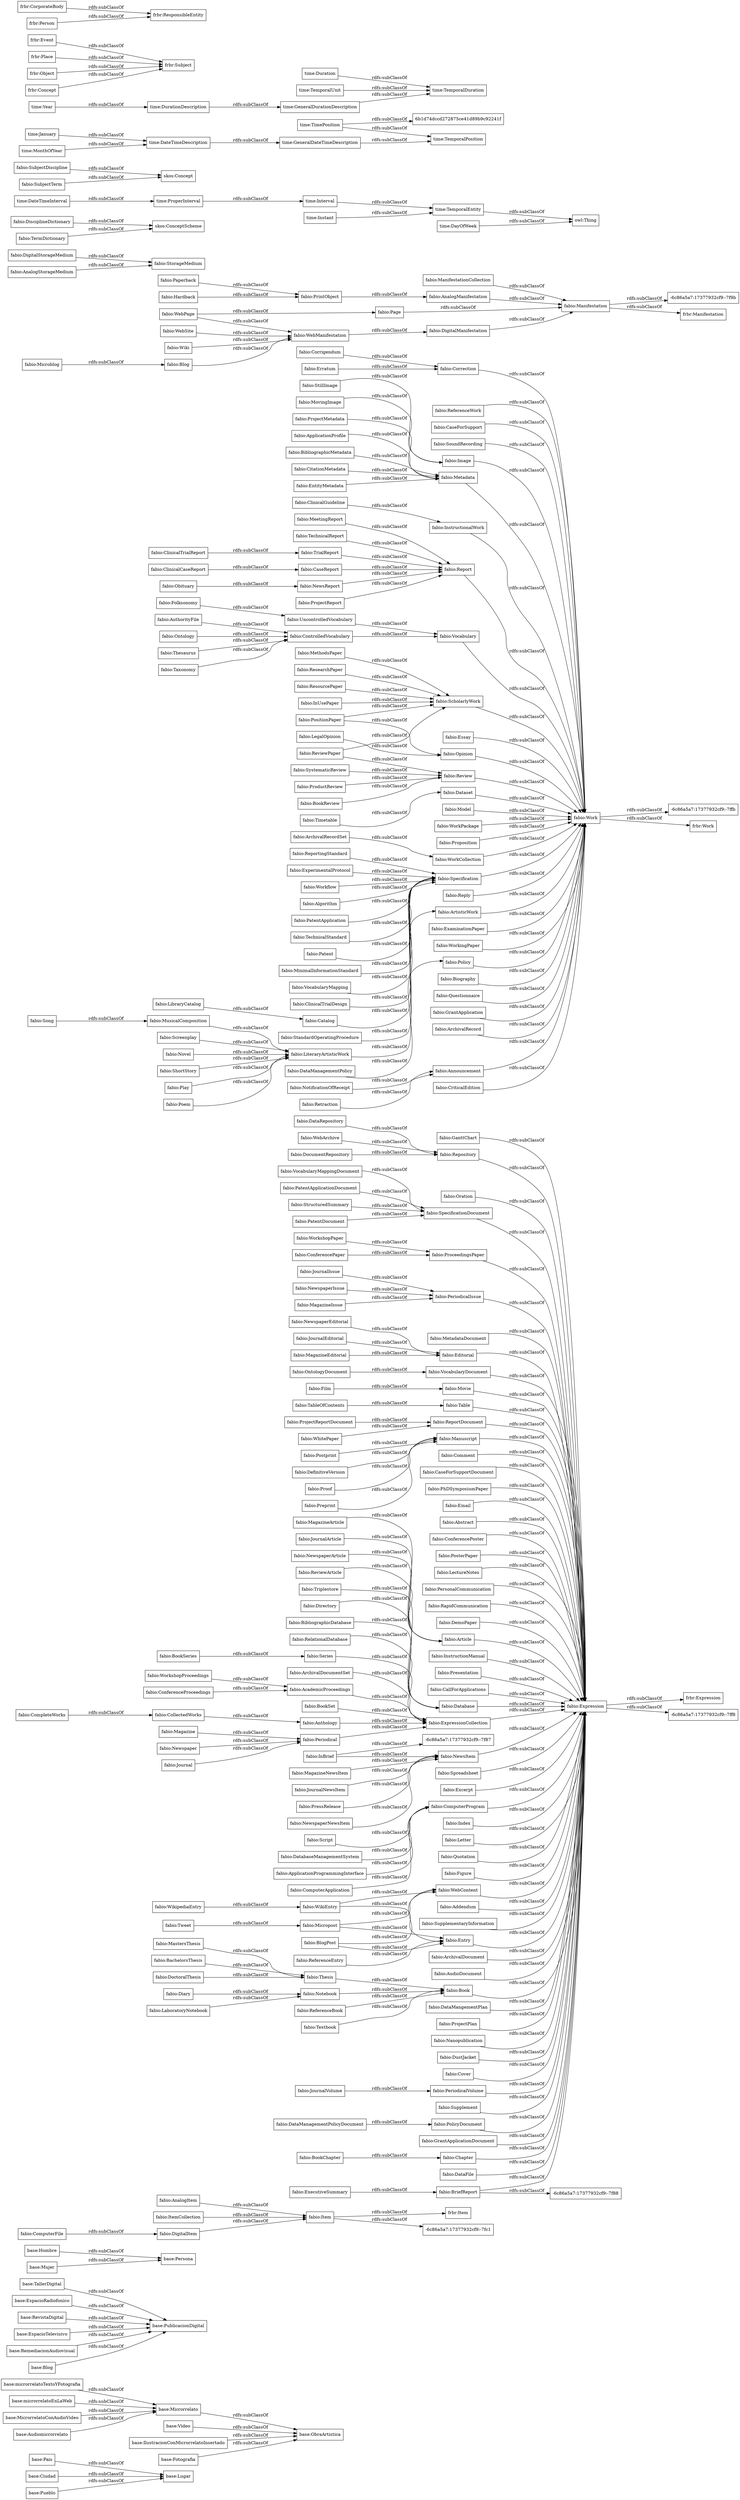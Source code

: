 digraph ar2dtool_diagram { 
rankdir=LR;
size="1000"
node [shape = rectangle, color="black"]; "base:Pais" "base:Lugar" "base:Ciudad" "base:microrrelatoTextoYFotografia" "base:microrrelatoEnLaWeb" "base:TallerDigital" "base:EspacioRadiofonico" "base:Video" "base:ObraArtistica" "base:PublicacionDigital" "base:Persona" "base:RevistaDigital" "base:MicrorrelatoConAudioVideo" "base:EspacioTelevisivo" "base:Pueblo" "base:Hombre" "base:Mujer" "base:Audiomicrorrelato" "base:RemediacionAudiovisual" "base:IlustracionConMicrorrelatoInsertado" "base:Microrrelato" "base:Blog" "base:Fotografia" "fabio:AnalogItem" "fabio:Oration" "fabio:Song" "fabio:SpecificationDocument" "fabio:ProceedingsPaper" "fabio:ComputerFile" "fabio:ReferenceWork" "fabio:ReviewArticle" "fabio:MethodsPaper" "fabio:Diary" "fabio:ReferenceEntry" "fabio:LaboratoryNotebook" "fabio:ClinicalTrialReport" "fabio:ManifestationCollection" "fabio:PeriodicalIssue" "fabio:Textbook" "fabio:CaseForSupport" "fabio:SoundRecording" "fabio:MetadataDocument" "fabio:Editorial" "fabio:Correction" "fabio:PrintObject" "fabio:PressRelease" "fabio:Obituary" "fabio:ResearchPaper" "fabio:WebSite" "fabio:Image" "fabio:Metadata" "fabio:ArchivalDocumentSet" "fabio:BachelorsThesis" "fabio:DigitalStorageMedium" "fabio:Preprint" "fabio:Micropost" "fabio:VocabularyDocument" "fabio:BookChapter" "fabio:ConferencePaper" "fabio:Workflow" "fabio:Movie" "fabio:Table" "-6c86a5a7:17377932cf9:-7ffb" "fabio:Ontology" "fabio:Thesaurus" "fabio:InstructionalWork" "fabio:Corrigendum" "fabio:SystematicReview" "fabio:Report" "fabio:Poem" "fabio:ArchivalRecordSet" "fabio:PatentDocument" "skos:ConceptScheme" "fabio:Vocabulary" "fabio:Screenplay" "fabio:Wiki" "fabio:DataRepository" "-6c86a5a7:17377932cf9:-7f9b" "fabio:Postprint" "fabio:AcademicProceedings" "fabio:ReportDocument" "fabio:Manuscript" "fabio:JournalIssue" "fabio:StorageMedium" "fabio:RelationalDatabase" "fabio:Essay" "fabio:Comment" "fabio:NewspaperNewsItem" "fabio:Film" "fabio:EntityMetadata" "fabio:AnalogStorageMedium" "fabio:Thesis" "fabio:CaseForSupportDocument" "fabio:ProjectMetadata" "fabio:Tweet" "fabio:Algorithm" "fabio:PhDSymposiumPaper" "fabio:ComputerApplication" "fabio:Folksonomy" "fabio:ClinicalCaseReport" "fabio:ExecutiveSummary" "fabio:LegalOpinion" "fabio:ScholarlyWork" "fabio:NotificationOfReceipt" "fabio:Email" "fabio:Triplestore" "fabio:LiteraryArtisticWork" "fabio:Abstract" "fabio:ConferencePoster" "fabio:WebArchive" "fabio:DisciplineDictionary" "fabio:WebManifestation" "fabio:InBrief" "fabio:Novel" "fabio:PatentApplication" "fabio:Script" "fabio:DataManagementPolicyDocument" "fabio:ResourcePaper" "fabio:ConferenceProceedings" "fabio:Model" "fabio:PosterPaper" "fabio:TechnicalStandard" "fabio:LectureNotes" "fabio:PersonalCommunication" "fabio:DataManagementPolicy" "frbr:Item" "fabio:Erratum" "fabio:WikiEntry" "fabio:StillImage" "fabio:Item" "fabio:RapidCommunication" "fabio:TrialReport" "fabio:WorkPackage" "fabio:DemoPaper" "fabio:InUsePaper" "fabio:UncontrolledVocabulary" "fabio:Article" "fabio:InstructionManual" "fabio:Presentation" "fabio:Proposition" "fabio:CallForApplications" "fabio:WebPage" "fabio:Database" "fabio:VocabularyMappingDocument" "fabio:Patent" "fabio:Notebook" "fabio:Dataset" "fabio:MinimalInformationStandard" "fabio:PositionPaper" "fabio:ExpressionCollection" "fabio:NewsItem" "fabio:Microblog" "fabio:Magazine" "fabio:CaseReport" "-6c86a5a7:17377932cf9:-7f88" "fabio:ComputerProgram" "fabio:Spreadsheet" "fabio:BlogPost" "fabio:Excerpt" "fabio:ArtisticWork" "fabio:Entry" "-6c86a5a7:17377932cf9:-7fc1" "fabio:Index" "fabio:JournalVolume" "fabio:JournalNewsItem" "fabio:ProductReview" "fabio:Taxonomy" "fabio:WorkCollection" "fabio:VocabularyMapping" "fabio:Letter" "fabio:WhitePaper" "fabio:Paperback" "fabio:Quotation" "fabio:PatentApplicationDocument" "fabio:Reply" "fabio:Figure" "fabio:BookReview" "fabio:Specification" "fabio:AnalogManifestation" "fabio:ControlledVocabulary" "fabio:BriefReport" "fabio:Addendum" "fabio:ExaminationPaper" "-6c86a5a7:17377932cf9:-7f87" "fabio:BookSeries" "fabio:Newspaper" "fabio:Retraction" "fabio:Review" "fabio:WorkshopPaper" "owl:Thing" "fabio:Opinion" "fabio:WorkshopProceedings" "fabio:Timetable" "fabio:SupplementaryInformation" "fabio:Book" "fabio:ReviewPaper" "fabio:WebContent" "fabio:MovingImage" "frbr:Expression" "fabio:ClinicalTrialDesign" "fabio:MagazineNewsItem" "fabio:ReferenceBook" "fabio:ItemCollection" "fabio:WikipediaEntry" "fabio:DefinitiveVersion" "fabio:ArchivalDocument" "fabio:StandardOperatingProcedure" "skos:Concept" "fabio:BookSet" "fabio:ReportingStandard" "fabio:ProjectReport" "fabio:Anthology" "fabio:MusicalComposition" "fabio:AudioDocument" "fabio:NewspaperIssue" "fabio:MagazineIssue" "fabio:Periodical" "fabio:Manifestation" "fabio:SubjectDiscipline" "fabio:Expression" "fabio:ProjectReportDocument" "fabio:WorkingPaper" "fabio:Catalog" "fabio:MagazineArticle" "fabio:Directory" "fabio:PeriodicalVolume" "fabio:NewspaperEditorial" "fabio:Policy" "fabio:Page" "fabio:Biography" "fabio:Questionnaire" "fabio:MeetingReport" "fabio:DataMangementPlan" "fabio:ClinicalGuideline" "fabio:ShortStory" "fabio:StructuredSummary" "fabio:ProjectPlan" "fabio:CompleteWorks" "fabio:OntologyDocument" "fabio:DoctoralThesis" "fabio:DocumentRepository" "fabio:Nanopublication" "fabio:DustJacket" "fabio:Cover" "fabio:SubjectTerm" "fabio:Series" "fabio:JournalEditorial" "-6c86a5a7:17377932cf9:-7ff8" "fabio:Hardback" "fabio:PolicyDocument" "fabio:MastersThesis" "fabio:Supplement" "frbr:Manifestation" "fabio:TableOfContents" "fabio:Chapter" "fabio:ExperimentalProtocol" "fabio:GrantApplicationDocument" "fabio:GrantApplication" "fabio:TechnicalReport" "fabio:Repository" "fabio:DigitalItem" "fabio:CollectedWorks" "fabio:DigitalManifestation" "fabio:DataFile" "fabio:BibliographicDatabase" "fabio:ArchivalRecord" "fabio:TermDictionary" "fabio:ApplicationProfile" "fabio:NewsReport" "fabio:Journal" "frbr:Work" "fabio:Announcement" "fabio:DatabaseManagementSystem" "fabio:LibraryCatalog" "fabio:BibliographicMetadata" "fabio:CitationMetadata" "fabio:GanttChart" "fabio:AuthorityFile" "fabio:Blog" "fabio:MagazineEditorial" "fabio:Play" "fabio:CriticalEdition" "fabio:JournalArticle" "fabio:Work" "fabio:Proof" "fabio:ApplicationProgrammingInterface" "fabio:NewspaperArticle" "time:GeneralDateTimeDescription" "time:DateTimeInterval" "time:DurationDescription" "6b1d74dccd272875ce41d89b9c92241f" "time:TemporalDuration" "time:Duration" "time:GeneralDurationDescription" "time:January" "time:ProperInterval" "time:TimePosition" "time:TemporalPosition" "time:Interval" "time:TemporalEntity" "time:Year" "time:MonthOfYear" "time:DateTimeDescription" "time:TemporalUnit" "time:Instant" "time:DayOfWeek" "frbr:Subject" "frbr:ResponsibleEntity" "frbr:CorporateBody" "frbr:Event" "frbr:Place" "frbr:Object" "frbr:Concept" "frbr:Person" ; /*classes style*/
	"fabio:Newspaper" -> "fabio:Periodical" [ label = "rdfs:subClassOf" ];
	"fabio:Wiki" -> "fabio:WebManifestation" [ label = "rdfs:subClassOf" ];
	"time:Year" -> "time:DurationDescription" [ label = "rdfs:subClassOf" ];
	"fabio:SubjectTerm" -> "skos:Concept" [ label = "rdfs:subClassOf" ];
	"fabio:Policy" -> "fabio:Work" [ label = "rdfs:subClassOf" ];
	"time:Instant" -> "time:TemporalEntity" [ label = "rdfs:subClassOf" ];
	"fabio:WhitePaper" -> "fabio:ReportDocument" [ label = "rdfs:subClassOf" ];
	"fabio:MethodsPaper" -> "fabio:ScholarlyWork" [ label = "rdfs:subClassOf" ];
	"fabio:InstructionManual" -> "fabio:Expression" [ label = "rdfs:subClassOf" ];
	"fabio:RapidCommunication" -> "fabio:Expression" [ label = "rdfs:subClassOf" ];
	"fabio:Hardback" -> "fabio:PrintObject" [ label = "rdfs:subClassOf" ];
	"fabio:ArchivalRecordSet" -> "fabio:WorkCollection" [ label = "rdfs:subClassOf" ];
	"fabio:ExecutiveSummary" -> "fabio:BriefReport" [ label = "rdfs:subClassOf" ];
	"base:microrrelatoEnLaWeb" -> "base:Microrrelato" [ label = "rdfs:subClassOf" ];
	"fabio:InBrief" -> "-6c86a5a7:17377932cf9:-7f87" [ label = "rdfs:subClassOf" ];
	"fabio:InBrief" -> "fabio:NewsItem" [ label = "rdfs:subClassOf" ];
	"fabio:ComputerProgram" -> "fabio:Expression" [ label = "rdfs:subClassOf" ];
	"fabio:Page" -> "fabio:Manifestation" [ label = "rdfs:subClassOf" ];
	"fabio:DigitalStorageMedium" -> "fabio:StorageMedium" [ label = "rdfs:subClassOf" ];
	"base:Blog" -> "base:PublicacionDigital" [ label = "rdfs:subClassOf" ];
	"fabio:Editorial" -> "fabio:Expression" [ label = "rdfs:subClassOf" ];
	"fabio:StillImage" -> "fabio:Image" [ label = "rdfs:subClassOf" ];
	"fabio:Entry" -> "fabio:Expression" [ label = "rdfs:subClassOf" ];
	"fabio:ClinicalCaseReport" -> "fabio:CaseReport" [ label = "rdfs:subClassOf" ];
	"fabio:InUsePaper" -> "fabio:ScholarlyWork" [ label = "rdfs:subClassOf" ];
	"fabio:Play" -> "fabio:LiteraryArtisticWork" [ label = "rdfs:subClassOf" ];
	"base:EspacioRadiofonico" -> "base:PublicacionDigital" [ label = "rdfs:subClassOf" ];
	"base:Hombre" -> "base:Persona" [ label = "rdfs:subClassOf" ];
	"fabio:MagazineIssue" -> "fabio:PeriodicalIssue" [ label = "rdfs:subClassOf" ];
	"fabio:Workflow" -> "fabio:Specification" [ label = "rdfs:subClassOf" ];
	"fabio:Article" -> "fabio:Expression" [ label = "rdfs:subClassOf" ];
	"fabio:PhDSymposiumPaper" -> "fabio:Expression" [ label = "rdfs:subClassOf" ];
	"fabio:Manuscript" -> "fabio:Expression" [ label = "rdfs:subClassOf" ];
	"fabio:Script" -> "fabio:ComputerProgram" [ label = "rdfs:subClassOf" ];
	"fabio:Spreadsheet" -> "fabio:Expression" [ label = "rdfs:subClassOf" ];
	"fabio:MagazineArticle" -> "fabio:Article" [ label = "rdfs:subClassOf" ];
	"fabio:Thesis" -> "fabio:Book" [ label = "rdfs:subClassOf" ];
	"fabio:ExpressionCollection" -> "fabio:Expression" [ label = "rdfs:subClassOf" ];
	"fabio:CallForApplications" -> "fabio:Expression" [ label = "rdfs:subClassOf" ];
	"fabio:JournalNewsItem" -> "fabio:NewsItem" [ label = "rdfs:subClassOf" ];
	"frbr:CorporateBody" -> "frbr:ResponsibleEntity" [ label = "rdfs:subClassOf" ];
	"time:DayOfWeek" -> "owl:Thing" [ label = "rdfs:subClassOf" ];
	"fabio:Correction" -> "fabio:Work" [ label = "rdfs:subClassOf" ];
	"base:IlustracionConMicrorrelatoInsertado" -> "base:ObraArtistica" [ label = "rdfs:subClassOf" ];
	"time:Interval" -> "time:TemporalEntity" [ label = "rdfs:subClassOf" ];
	"fabio:Proposition" -> "fabio:Work" [ label = "rdfs:subClassOf" ];
	"fabio:TechnicalStandard" -> "fabio:Specification" [ label = "rdfs:subClassOf" ];
	"fabio:PressRelease" -> "fabio:NewsItem" [ label = "rdfs:subClassOf" ];
	"base:MicrorrelatoConAudioVideo" -> "base:Microrrelato" [ label = "rdfs:subClassOf" ];
	"fabio:RelationalDatabase" -> "fabio:Database" [ label = "rdfs:subClassOf" ];
	"fabio:Series" -> "fabio:ExpressionCollection" [ label = "rdfs:subClassOf" ];
	"fabio:Periodical" -> "fabio:ExpressionCollection" [ label = "rdfs:subClassOf" ];
	"fabio:UncontrolledVocabulary" -> "fabio:Vocabulary" [ label = "rdfs:subClassOf" ];
	"frbr:Place" -> "frbr:Subject" [ label = "rdfs:subClassOf" ];
	"fabio:ArchivalDocument" -> "fabio:Expression" [ label = "rdfs:subClassOf" ];
	"fabio:AuthorityFile" -> "fabio:ControlledVocabulary" [ label = "rdfs:subClassOf" ];
	"fabio:MagazineNewsItem" -> "fabio:NewsItem" [ label = "rdfs:subClassOf" ];
	"fabio:Tweet" -> "fabio:Micropost" [ label = "rdfs:subClassOf" ];
	"fabio:Song" -> "fabio:MusicalComposition" [ label = "rdfs:subClassOf" ];
	"fabio:Paperback" -> "fabio:PrintObject" [ label = "rdfs:subClassOf" ];
	"fabio:Specification" -> "fabio:Work" [ label = "rdfs:subClassOf" ];
	"fabio:Preprint" -> "fabio:Manuscript" [ label = "rdfs:subClassOf" ];
	"fabio:ProjectReportDocument" -> "fabio:ReportDocument" [ label = "rdfs:subClassOf" ];
	"fabio:BlogPost" -> "fabio:Entry" [ label = "rdfs:subClassOf" ];
	"fabio:BlogPost" -> "fabio:WebContent" [ label = "rdfs:subClassOf" ];
	"fabio:Obituary" -> "fabio:NewsReport" [ label = "rdfs:subClassOf" ];
	"fabio:CaseReport" -> "fabio:Report" [ label = "rdfs:subClassOf" ];
	"fabio:Timetable" -> "fabio:Dataset" [ label = "rdfs:subClassOf" ];
	"fabio:WorkshopProceedings" -> "fabio:AcademicProceedings" [ label = "rdfs:subClassOf" ];
	"fabio:Retraction" -> "fabio:Announcement" [ label = "rdfs:subClassOf" ];
	"fabio:Image" -> "fabio:Work" [ label = "rdfs:subClassOf" ];
	"fabio:GrantApplication" -> "fabio:Work" [ label = "rdfs:subClassOf" ];
	"fabio:MagazineEditorial" -> "fabio:Editorial" [ label = "rdfs:subClassOf" ];
	"fabio:Textbook" -> "fabio:Book" [ label = "rdfs:subClassOf" ];
	"fabio:StandardOperatingProcedure" -> "fabio:Specification" [ label = "rdfs:subClassOf" ];
	"time:DateTimeInterval" -> "time:ProperInterval" [ label = "rdfs:subClassOf" ];
	"fabio:TableOfContents" -> "fabio:Table" [ label = "rdfs:subClassOf" ];
	"fabio:Table" -> "fabio:Expression" [ label = "rdfs:subClassOf" ];
	"fabio:JournalIssue" -> "fabio:PeriodicalIssue" [ label = "rdfs:subClassOf" ];
	"fabio:PeriodicalIssue" -> "fabio:Expression" [ label = "rdfs:subClassOf" ];
	"fabio:ClinicalTrialReport" -> "fabio:TrialReport" [ label = "rdfs:subClassOf" ];
	"fabio:Metadata" -> "fabio:Work" [ label = "rdfs:subClassOf" ];
	"time:GeneralDateTimeDescription" -> "time:TemporalPosition" [ label = "rdfs:subClassOf" ];
	"fabio:ReferenceWork" -> "fabio:Work" [ label = "rdfs:subClassOf" ];
	"fabio:Algorithm" -> "fabio:Specification" [ label = "rdfs:subClassOf" ];
	"fabio:Diary" -> "fabio:Notebook" [ label = "rdfs:subClassOf" ];
	"fabio:Review" -> "fabio:Work" [ label = "rdfs:subClassOf" ];
	"fabio:MusicalComposition" -> "fabio:LiteraryArtisticWork" [ label = "rdfs:subClassOf" ];
	"fabio:ReportingStandard" -> "fabio:Specification" [ label = "rdfs:subClassOf" ];
	"base:EspacioTelevisivo" -> "base:PublicacionDigital" [ label = "rdfs:subClassOf" ];
	"fabio:NewspaperArticle" -> "fabio:Article" [ label = "rdfs:subClassOf" ];
	"fabio:PeriodicalVolume" -> "fabio:Expression" [ label = "rdfs:subClassOf" ];
	"fabio:MastersThesis" -> "fabio:Thesis" [ label = "rdfs:subClassOf" ];
	"time:MonthOfYear" -> "time:DateTimeDescription" [ label = "rdfs:subClassOf" ];
	"fabio:ConferencePaper" -> "fabio:ProceedingsPaper" [ label = "rdfs:subClassOf" ];
	"fabio:Novel" -> "fabio:LiteraryArtisticWork" [ label = "rdfs:subClassOf" ];
	"fabio:VocabularyMapping" -> "fabio:Specification" [ label = "rdfs:subClassOf" ];
	"fabio:ResearchPaper" -> "fabio:ScholarlyWork" [ label = "rdfs:subClassOf" ];
	"fabio:DataFile" -> "fabio:Expression" [ label = "rdfs:subClassOf" ];
	"fabio:NewsReport" -> "fabio:Report" [ label = "rdfs:subClassOf" ];
	"fabio:NewsItem" -> "fabio:Expression" [ label = "rdfs:subClassOf" ];
	"fabio:Triplestore" -> "fabio:Database" [ label = "rdfs:subClassOf" ];
	"fabio:ClinicalTrialDesign" -> "fabio:Specification" [ label = "rdfs:subClassOf" ];
	"fabio:Cover" -> "fabio:Expression" [ label = "rdfs:subClassOf" ];
	"fabio:Directory" -> "fabio:Database" [ label = "rdfs:subClassOf" ];
	"fabio:Expression" -> "-6c86a5a7:17377932cf9:-7ff8" [ label = "rdfs:subClassOf" ];
	"fabio:Expression" -> "frbr:Expression" [ label = "rdfs:subClassOf" ];
	"fabio:TermDictionary" -> "skos:ConceptScheme" [ label = "rdfs:subClassOf" ];
	"fabio:Item" -> "-6c86a5a7:17377932cf9:-7fc1" [ label = "rdfs:subClassOf" ];
	"fabio:Item" -> "frbr:Item" [ label = "rdfs:subClassOf" ];
	"fabio:ArtisticWork" -> "fabio:Work" [ label = "rdfs:subClassOf" ];
	"fabio:DustJacket" -> "fabio:Expression" [ label = "rdfs:subClassOf" ];
	"fabio:Patent" -> "fabio:Specification" [ label = "rdfs:subClassOf" ];
	"fabio:Notebook" -> "fabio:Book" [ label = "rdfs:subClassOf" ];
	"fabio:Postprint" -> "fabio:Manuscript" [ label = "rdfs:subClassOf" ];
	"fabio:NewspaperIssue" -> "fabio:PeriodicalIssue" [ label = "rdfs:subClassOf" ];
	"time:DateTimeDescription" -> "time:GeneralDateTimeDescription" [ label = "rdfs:subClassOf" ];
	"time:ProperInterval" -> "time:Interval" [ label = "rdfs:subClassOf" ];
	"fabio:Addendum" -> "fabio:Expression" [ label = "rdfs:subClassOf" ];
	"fabio:WorkPackage" -> "fabio:Work" [ label = "rdfs:subClassOf" ];
	"fabio:Dataset" -> "fabio:Work" [ label = "rdfs:subClassOf" ];
	"fabio:NewspaperNewsItem" -> "fabio:NewsItem" [ label = "rdfs:subClassOf" ];
	"fabio:DataRepository" -> "fabio:Repository" [ label = "rdfs:subClassOf" ];
	"fabio:VocabularyMappingDocument" -> "fabio:SpecificationDocument" [ label = "rdfs:subClassOf" ];
	"fabio:ItemCollection" -> "fabio:Item" [ label = "rdfs:subClassOf" ];
	"fabio:Biography" -> "fabio:Work" [ label = "rdfs:subClassOf" ];
	"fabio:AudioDocument" -> "fabio:Expression" [ label = "rdfs:subClassOf" ];
	"fabio:Report" -> "fabio:Work" [ label = "rdfs:subClassOf" ];
	"fabio:GrantApplicationDocument" -> "fabio:Expression" [ label = "rdfs:subClassOf" ];
	"fabio:DefinitiveVersion" -> "fabio:Manuscript" [ label = "rdfs:subClassOf" ];
	"fabio:Ontology" -> "fabio:ControlledVocabulary" [ label = "rdfs:subClassOf" ];
	"fabio:Blog" -> "fabio:WebManifestation" [ label = "rdfs:subClassOf" ];
	"fabio:SystematicReview" -> "fabio:Review" [ label = "rdfs:subClassOf" ];
	"fabio:Magazine" -> "fabio:Periodical" [ label = "rdfs:subClassOf" ];
	"base:Pueblo" -> "base:Lugar" [ label = "rdfs:subClassOf" ];
	"fabio:ResourcePaper" -> "fabio:ScholarlyWork" [ label = "rdfs:subClassOf" ];
	"fabio:JournalEditorial" -> "fabio:Editorial" [ label = "rdfs:subClassOf" ];
	"fabio:AcademicProceedings" -> "fabio:ExpressionCollection" [ label = "rdfs:subClassOf" ];
	"fabio:LaboratoryNotebook" -> "fabio:Notebook" [ label = "rdfs:subClassOf" ];
	"fabio:Oration" -> "fabio:Expression" [ label = "rdfs:subClassOf" ];
	"fabio:DemoPaper" -> "fabio:Expression" [ label = "rdfs:subClassOf" ];
	"fabio:BookChapter" -> "fabio:Chapter" [ label = "rdfs:subClassOf" ];
	"fabio:PrintObject" -> "fabio:AnalogManifestation" [ label = "rdfs:subClassOf" ];
	"fabio:BachelorsThesis" -> "fabio:Thesis" [ label = "rdfs:subClassOf" ];
	"fabio:Manifestation" -> "-6c86a5a7:17377932cf9:-7f9b" [ label = "rdfs:subClassOf" ];
	"fabio:Manifestation" -> "frbr:Manifestation" [ label = "rdfs:subClassOf" ];
	"fabio:StructuredSummary" -> "fabio:SpecificationDocument" [ label = "rdfs:subClassOf" ];
	"fabio:Excerpt" -> "fabio:Expression" [ label = "rdfs:subClassOf" ];
	"fabio:CaseForSupportDocument" -> "fabio:Expression" [ label = "rdfs:subClassOf" ];
	"fabio:SoundRecording" -> "fabio:Work" [ label = "rdfs:subClassOf" ];
	"fabio:MinimalInformationStandard" -> "fabio:Specification" [ label = "rdfs:subClassOf" ];
	"fabio:VocabularyDocument" -> "fabio:Expression" [ label = "rdfs:subClassOf" ];
	"fabio:ConferenceProceedings" -> "fabio:AcademicProceedings" [ label = "rdfs:subClassOf" ];
	"fabio:ManifestationCollection" -> "fabio:Manifestation" [ label = "rdfs:subClassOf" ];
	"fabio:ExaminationPaper" -> "fabio:Work" [ label = "rdfs:subClassOf" ];
	"fabio:GanttChart" -> "fabio:Expression" [ label = "rdfs:subClassOf" ];
	"fabio:Supplement" -> "fabio:Expression" [ label = "rdfs:subClassOf" ];
	"fabio:BookSet" -> "fabio:ExpressionCollection" [ label = "rdfs:subClassOf" ];
	"time:GeneralDurationDescription" -> "time:TemporalDuration" [ label = "rdfs:subClassOf" ];
	"fabio:ReviewPaper" -> "fabio:Review" [ label = "rdfs:subClassOf" ];
	"fabio:ReviewPaper" -> "fabio:ScholarlyWork" [ label = "rdfs:subClassOf" ];
	"fabio:Corrigendum" -> "fabio:Correction" [ label = "rdfs:subClassOf" ];
	"fabio:CaseForSupport" -> "fabio:Work" [ label = "rdfs:subClassOf" ];
	"fabio:DigitalItem" -> "fabio:Item" [ label = "rdfs:subClassOf" ];
	"fabio:SubjectDiscipline" -> "skos:Concept" [ label = "rdfs:subClassOf" ];
	"fabio:Database" -> "fabio:Expression" [ label = "rdfs:subClassOf" ];
	"fabio:ShortStory" -> "fabio:LiteraryArtisticWork" [ label = "rdfs:subClassOf" ];
	"fabio:WebSite" -> "fabio:WebManifestation" [ label = "rdfs:subClassOf" ];
	"fabio:CitationMetadata" -> "fabio:Metadata" [ label = "rdfs:subClassOf" ];
	"fabio:DocumentRepository" -> "fabio:Repository" [ label = "rdfs:subClassOf" ];
	"fabio:Index" -> "fabio:Expression" [ label = "rdfs:subClassOf" ];
	"fabio:Work" -> "-6c86a5a7:17377932cf9:-7ffb" [ label = "rdfs:subClassOf" ];
	"fabio:Work" -> "frbr:Work" [ label = "rdfs:subClassOf" ];
	"base:Audiomicrorrelato" -> "base:Microrrelato" [ label = "rdfs:subClassOf" ];
	"fabio:JournalArticle" -> "fabio:Article" [ label = "rdfs:subClassOf" ];
	"fabio:CollectedWorks" -> "fabio:Anthology" [ label = "rdfs:subClassOf" ];
	"fabio:AnalogManifestation" -> "fabio:Manifestation" [ label = "rdfs:subClassOf" ];
	"fabio:EntityMetadata" -> "fabio:Metadata" [ label = "rdfs:subClassOf" ];
	"fabio:Abstract" -> "fabio:Expression" [ label = "rdfs:subClassOf" ];
	"fabio:LiteraryArtisticWork" -> "fabio:ArtisticWork" [ label = "rdfs:subClassOf" ];
	"fabio:ConferencePoster" -> "fabio:Expression" [ label = "rdfs:subClassOf" ];
	"frbr:Object" -> "frbr:Subject" [ label = "rdfs:subClassOf" ];
	"frbr:Event" -> "frbr:Subject" [ label = "rdfs:subClassOf" ];
	"fabio:WebArchive" -> "fabio:Repository" [ label = "rdfs:subClassOf" ];
	"fabio:WebManifestation" -> "fabio:DigitalManifestation" [ label = "rdfs:subClassOf" ];
	"time:TemporalUnit" -> "time:TemporalDuration" [ label = "rdfs:subClassOf" ];
	"fabio:WorkshopPaper" -> "fabio:ProceedingsPaper" [ label = "rdfs:subClassOf" ];
	"fabio:Catalog" -> "fabio:Specification" [ label = "rdfs:subClassOf" ];
	"time:DurationDescription" -> "time:GeneralDurationDescription" [ label = "rdfs:subClassOf" ];
	"fabio:BookReview" -> "fabio:Review" [ label = "rdfs:subClassOf" ];
	"fabio:Essay" -> "fabio:Work" [ label = "rdfs:subClassOf" ];
	"fabio:DataMangementPlan" -> "fabio:Expression" [ label = "rdfs:subClassOf" ];
	"base:RemediacionAudiovisual" -> "base:PublicacionDigital" [ label = "rdfs:subClassOf" ];
	"fabio:Folksonomy" -> "fabio:UncontrolledVocabulary" [ label = "rdfs:subClassOf" ];
	"frbr:Concept" -> "frbr:Subject" [ label = "rdfs:subClassOf" ];
	"fabio:DatabaseManagementSystem" -> "fabio:ComputerProgram" [ label = "rdfs:subClassOf" ];
	"time:January" -> "time:DateTimeDescription" [ label = "rdfs:subClassOf" ];
	"fabio:Chapter" -> "fabio:Expression" [ label = "rdfs:subClassOf" ];
	"fabio:PatentApplicationDocument" -> "fabio:SpecificationDocument" [ label = "rdfs:subClassOf" ];
	"fabio:ReportDocument" -> "fabio:Expression" [ label = "rdfs:subClassOf" ];
	"fabio:ProductReview" -> "fabio:Review" [ label = "rdfs:subClassOf" ];
	"fabio:TechnicalReport" -> "fabio:Report" [ label = "rdfs:subClassOf" ];
	"fabio:NewspaperEditorial" -> "fabio:Editorial" [ label = "rdfs:subClassOf" ];
	"fabio:Repository" -> "fabio:Expression" [ label = "rdfs:subClassOf" ];
	"fabio:ExperimentalProtocol" -> "fabio:Specification" [ label = "rdfs:subClassOf" ];
	"fabio:PatentApplication" -> "fabio:Specification" [ label = "rdfs:subClassOf" ];
	"fabio:Erratum" -> "fabio:Correction" [ label = "rdfs:subClassOf" ];
	"fabio:Vocabulary" -> "fabio:Work" [ label = "rdfs:subClassOf" ];
	"fabio:WikiEntry" -> "fabio:Entry" [ label = "rdfs:subClassOf" ];
	"fabio:WikiEntry" -> "fabio:WebContent" [ label = "rdfs:subClassOf" ];
	"fabio:ReferenceBook" -> "fabio:Book" [ label = "rdfs:subClassOf" ];
	"fabio:BibliographicMetadata" -> "fabio:Metadata" [ label = "rdfs:subClassOf" ];
	"fabio:Announcement" -> "fabio:Work" [ label = "rdfs:subClassOf" ];
	"fabio:LibraryCatalog" -> "fabio:Catalog" [ label = "rdfs:subClassOf" ];
	"fabio:DigitalManifestation" -> "fabio:Manifestation" [ label = "rdfs:subClassOf" ];
	"fabio:Journal" -> "fabio:Periodical" [ label = "rdfs:subClassOf" ];
	"base:Video" -> "base:ObraArtistica" [ label = "rdfs:subClassOf" ];
	"fabio:ReviewArticle" -> "fabio:Article" [ label = "rdfs:subClassOf" ];
	"fabio:Micropost" -> "fabio:WebContent" [ label = "rdfs:subClassOf" ];
	"fabio:Micropost" -> "fabio:Entry" [ label = "rdfs:subClassOf" ];
	"fabio:Movie" -> "fabio:Expression" [ label = "rdfs:subClassOf" ];
	"base:Pais" -> "base:Lugar" [ label = "rdfs:subClassOf" ];
	"fabio:PositionPaper" -> "fabio:ScholarlyWork" [ label = "rdfs:subClassOf" ];
	"fabio:PositionPaper" -> "fabio:Opinion" [ label = "rdfs:subClassOf" ];
	"fabio:LectureNotes" -> "fabio:Expression" [ label = "rdfs:subClassOf" ];
	"fabio:DisciplineDictionary" -> "skos:ConceptScheme" [ label = "rdfs:subClassOf" ];
	"fabio:PosterPaper" -> "fabio:Expression" [ label = "rdfs:subClassOf" ];
	"time:Duration" -> "time:TemporalDuration" [ label = "rdfs:subClassOf" ];
	"fabio:BriefReport" -> "fabio:Expression" [ label = "rdfs:subClassOf" ];
	"fabio:BriefReport" -> "-6c86a5a7:17377932cf9:-7f88" [ label = "rdfs:subClassOf" ];
	"fabio:ComputerApplication" -> "fabio:ComputerProgram" [ label = "rdfs:subClassOf" ];
	"fabio:Proof" -> "fabio:Manuscript" [ label = "rdfs:subClassOf" ];
	"fabio:WorkCollection" -> "fabio:Work" [ label = "rdfs:subClassOf" ];
	"fabio:InstructionalWork" -> "fabio:Work" [ label = "rdfs:subClassOf" ];
	"base:Microrrelato" -> "base:ObraArtistica" [ label = "rdfs:subClassOf" ];
	"fabio:Letter" -> "fabio:Expression" [ label = "rdfs:subClassOf" ];
	"fabio:SpecificationDocument" -> "fabio:Expression" [ label = "rdfs:subClassOf" ];
	"fabio:ControlledVocabulary" -> "fabio:Vocabulary" [ label = "rdfs:subClassOf" ];
	"fabio:ComputerFile" -> "fabio:DigitalItem" [ label = "rdfs:subClassOf" ];
	"fabio:MovingImage" -> "fabio:Image" [ label = "rdfs:subClassOf" ];
	"fabio:JournalVolume" -> "fabio:PeriodicalVolume" [ label = "rdfs:subClassOf" ];
	"fabio:ApplicationProfile" -> "fabio:Metadata" [ label = "rdfs:subClassOf" ];
	"fabio:OntologyDocument" -> "fabio:VocabularyDocument" [ label = "rdfs:subClassOf" ];
	"base:TallerDigital" -> "base:PublicacionDigital" [ label = "rdfs:subClassOf" ];
	"base:Ciudad" -> "base:Lugar" [ label = "rdfs:subClassOf" ];
	"fabio:Model" -> "fabio:Work" [ label = "rdfs:subClassOf" ];
	"fabio:WebContent" -> "fabio:Expression" [ label = "rdfs:subClassOf" ];
	"fabio:Screenplay" -> "fabio:LiteraryArtisticWork" [ label = "rdfs:subClassOf" ];
	"fabio:Film" -> "fabio:Movie" [ label = "rdfs:subClassOf" ];
	"fabio:DataManagementPolicy" -> "fabio:Policy" [ label = "rdfs:subClassOf" ];
	"time:TemporalEntity" -> "owl:Thing" [ label = "rdfs:subClassOf" ];
	"fabio:Poem" -> "fabio:LiteraryArtisticWork" [ label = "rdfs:subClassOf" ];
	"fabio:PersonalCommunication" -> "fabio:Expression" [ label = "rdfs:subClassOf" ];
	"fabio:Email" -> "fabio:Expression" [ label = "rdfs:subClassOf" ];
	"fabio:Opinion" -> "fabio:Work" [ label = "rdfs:subClassOf" ];
	"fabio:CompleteWorks" -> "fabio:CollectedWorks" [ label = "rdfs:subClassOf" ];
	"fabio:SupplementaryInformation" -> "fabio:Expression" [ label = "rdfs:subClassOf" ];
	"fabio:MeetingReport" -> "fabio:Report" [ label = "rdfs:subClassOf" ];
	"base:Mujer" -> "base:Persona" [ label = "rdfs:subClassOf" ];
	"fabio:LegalOpinion" -> "fabio:Opinion" [ label = "rdfs:subClassOf" ];
	"fabio:Microblog" -> "fabio:Blog" [ label = "rdfs:subClassOf" ];
	"fabio:DoctoralThesis" -> "fabio:Thesis" [ label = "rdfs:subClassOf" ];
	"fabio:DataManagementPolicyDocument" -> "fabio:PolicyDocument" [ label = "rdfs:subClassOf" ];
	"base:microrrelatoTextoYFotografia" -> "base:Microrrelato" [ label = "rdfs:subClassOf" ];
	"fabio:ClinicalGuideline" -> "fabio:InstructionalWork" [ label = "rdfs:subClassOf" ];
	"fabio:NotificationOfReceipt" -> "fabio:Announcement" [ label = "rdfs:subClassOf" ];
	"fabio:Comment" -> "fabio:Expression" [ label = "rdfs:subClassOf" ];
	"fabio:PolicyDocument" -> "fabio:Expression" [ label = "rdfs:subClassOf" ];
	"fabio:MetadataDocument" -> "fabio:Expression" [ label = "rdfs:subClassOf" ];
	"fabio:WebPage" -> "fabio:WebManifestation" [ label = "rdfs:subClassOf" ];
	"fabio:WebPage" -> "fabio:Page" [ label = "rdfs:subClassOf" ];
	"fabio:WikipediaEntry" -> "fabio:WikiEntry" [ label = "rdfs:subClassOf" ];
	"fabio:ProceedingsPaper" -> "fabio:Expression" [ label = "rdfs:subClassOf" ];
	"fabio:Reply" -> "fabio:Work" [ label = "rdfs:subClassOf" ];
	"fabio:ReferenceEntry" -> "fabio:Entry" [ label = "rdfs:subClassOf" ];
	"fabio:ApplicationProgrammingInterface" -> "fabio:ComputerProgram" [ label = "rdfs:subClassOf" ];
	"fabio:WorkingPaper" -> "fabio:Work" [ label = "rdfs:subClassOf" ];
	"time:TimePosition" -> "6b1d74dccd272875ce41d89b9c92241f" [ label = "rdfs:subClassOf" ];
	"time:TimePosition" -> "time:TemporalPosition" [ label = "rdfs:subClassOf" ];
	"fabio:Questionnaire" -> "fabio:Work" [ label = "rdfs:subClassOf" ];
	"fabio:TrialReport" -> "fabio:Report" [ label = "rdfs:subClassOf" ];
	"fabio:AnalogStorageMedium" -> "fabio:StorageMedium" [ label = "rdfs:subClassOf" ];
	"fabio:BookSeries" -> "fabio:Series" [ label = "rdfs:subClassOf" ];
	"fabio:ArchivalDocumentSet" -> "fabio:ExpressionCollection" [ label = "rdfs:subClassOf" ];
	"fabio:Nanopublication" -> "fabio:Expression" [ label = "rdfs:subClassOf" ];
	"fabio:BibliographicDatabase" -> "fabio:Database" [ label = "rdfs:subClassOf" ];
	"base:RevistaDigital" -> "base:PublicacionDigital" [ label = "rdfs:subClassOf" ];
	"fabio:Presentation" -> "fabio:Expression" [ label = "rdfs:subClassOf" ];
	"fabio:PatentDocument" -> "fabio:SpecificationDocument" [ label = "rdfs:subClassOf" ];
	"fabio:Figure" -> "fabio:Expression" [ label = "rdfs:subClassOf" ];
	"fabio:ProjectPlan" -> "fabio:Expression" [ label = "rdfs:subClassOf" ];
	"frbr:Person" -> "frbr:ResponsibleEntity" [ label = "rdfs:subClassOf" ];
	"fabio:Book" -> "fabio:Expression" [ label = "rdfs:subClassOf" ];
	"fabio:CriticalEdition" -> "fabio:Work" [ label = "rdfs:subClassOf" ];
	"base:Fotografia" -> "base:ObraArtistica" [ label = "rdfs:subClassOf" ];
	"fabio:ProjectMetadata" -> "fabio:Metadata" [ label = "rdfs:subClassOf" ];
	"fabio:ScholarlyWork" -> "fabio:Work" [ label = "rdfs:subClassOf" ];
	"fabio:Anthology" -> "fabio:ExpressionCollection" [ label = "rdfs:subClassOf" ];
	"fabio:Quotation" -> "fabio:Expression" [ label = "rdfs:subClassOf" ];
	"fabio:Taxonomy" -> "fabio:ControlledVocabulary" [ label = "rdfs:subClassOf" ];
	"fabio:AnalogItem" -> "fabio:Item" [ label = "rdfs:subClassOf" ];
	"fabio:Thesaurus" -> "fabio:ControlledVocabulary" [ label = "rdfs:subClassOf" ];
	"fabio:ArchivalRecord" -> "fabio:Work" [ label = "rdfs:subClassOf" ];
	"fabio:ProjectReport" -> "fabio:Report" [ label = "rdfs:subClassOf" ];

}

